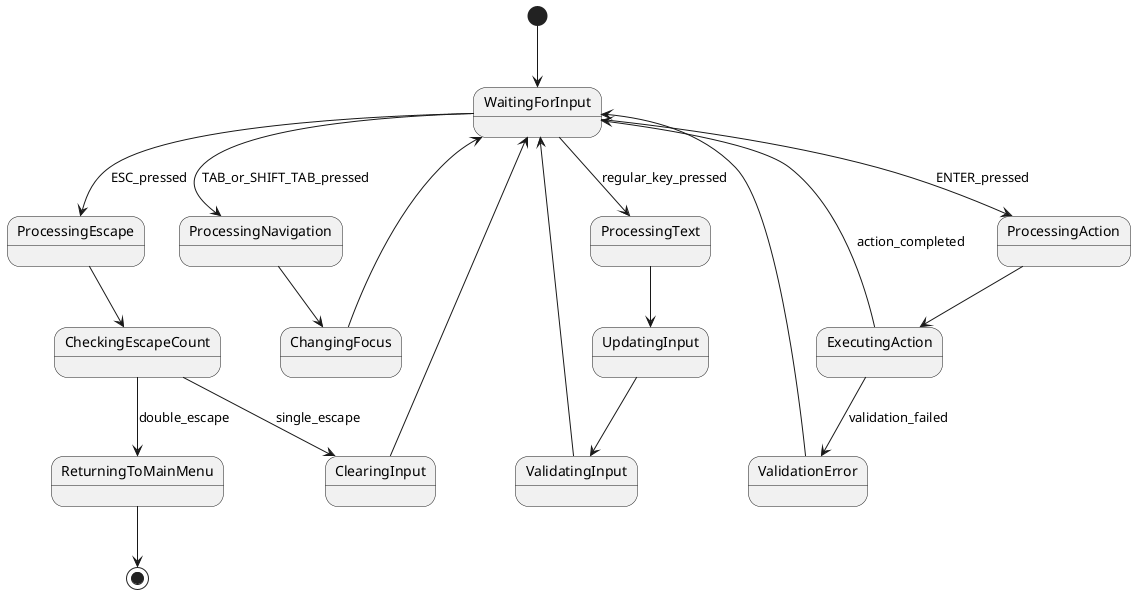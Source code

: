 @startuml
[*] --> WaitingForInput
WaitingForInput --> ProcessingEscape : ESC_pressed
WaitingForInput --> ProcessingNavigation : TAB_or_SHIFT_TAB_pressed
WaitingForInput --> ProcessingAction : ENTER_pressed
WaitingForInput --> ProcessingText : regular_key_pressed

ProcessingEscape --> CheckingEscapeCount
CheckingEscapeCount --> ClearingInput : single_escape
CheckingEscapeCount --> ReturningToMainMenu : double_escape
ClearingInput --> WaitingForInput
ReturningToMainMenu --> [*]

ProcessingNavigation --> ChangingFocus
ChangingFocus --> WaitingForInput

ProcessingAction --> ExecutingAction
ExecutingAction --> WaitingForInput : action_completed
ExecutingAction --> ValidationError : validation_failed
ValidationError --> WaitingForInput

ProcessingText --> UpdatingInput
UpdatingInput --> ValidatingInput
ValidatingInput --> WaitingForInput
@enduml